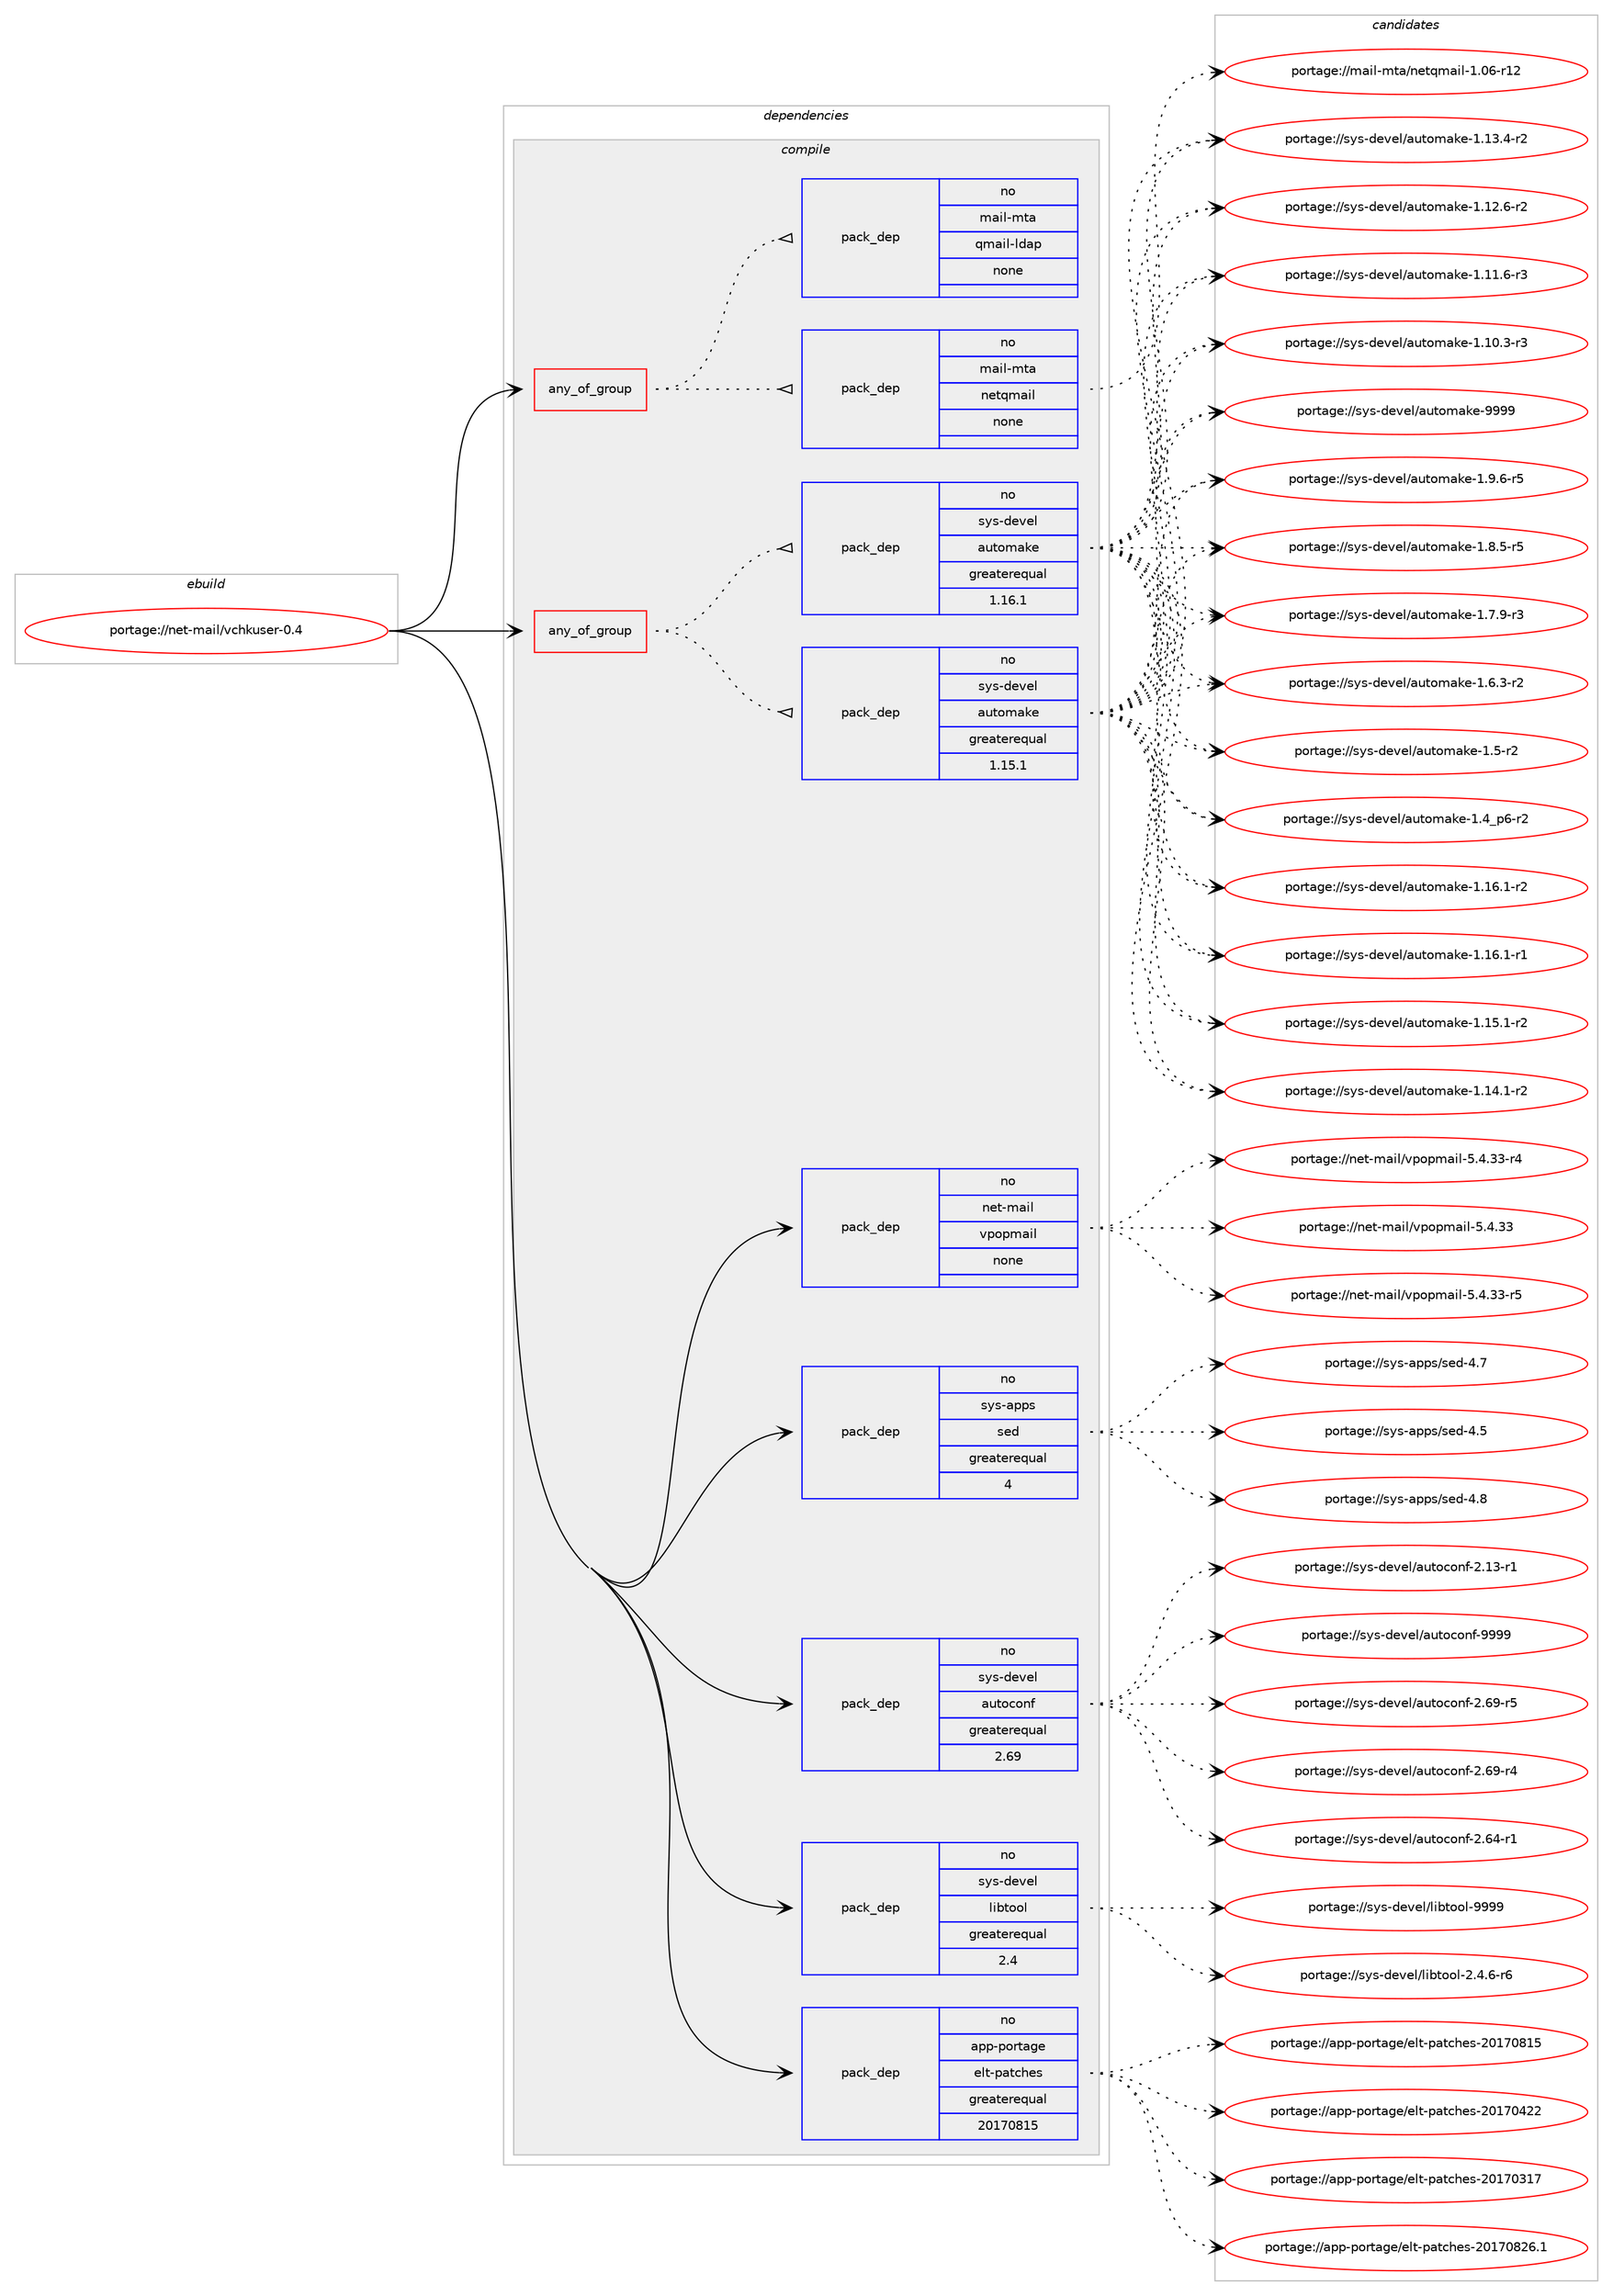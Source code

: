 digraph prolog {

# *************
# Graph options
# *************

newrank=true;
concentrate=true;
compound=true;
graph [rankdir=LR,fontname=Helvetica,fontsize=10,ranksep=1.5];#, ranksep=2.5, nodesep=0.2];
edge  [arrowhead=vee];
node  [fontname=Helvetica,fontsize=10];

# **********
# The ebuild
# **********

subgraph cluster_leftcol {
color=gray;
rank=same;
label=<<i>ebuild</i>>;
id [label="portage://net-mail/vchkuser-0.4", color=red, width=4, href="../net-mail/vchkuser-0.4.svg"];
}

# ****************
# The dependencies
# ****************

subgraph cluster_midcol {
color=gray;
label=<<i>dependencies</i>>;
subgraph cluster_compile {
fillcolor="#eeeeee";
style=filled;
label=<<i>compile</i>>;
subgraph any1937 {
dependency117750 [label=<<TABLE BORDER="0" CELLBORDER="1" CELLSPACING="0" CELLPADDING="4"><TR><TD CELLPADDING="10">any_of_group</TD></TR></TABLE>>, shape=none, color=red];subgraph pack91330 {
dependency117751 [label=<<TABLE BORDER="0" CELLBORDER="1" CELLSPACING="0" CELLPADDING="4" WIDTH="220"><TR><TD ROWSPAN="6" CELLPADDING="30">pack_dep</TD></TR><TR><TD WIDTH="110">no</TD></TR><TR><TD>mail-mta</TD></TR><TR><TD>netqmail</TD></TR><TR><TD>none</TD></TR><TR><TD></TD></TR></TABLE>>, shape=none, color=blue];
}
dependency117750:e -> dependency117751:w [weight=20,style="dotted",arrowhead="oinv"];
subgraph pack91331 {
dependency117752 [label=<<TABLE BORDER="0" CELLBORDER="1" CELLSPACING="0" CELLPADDING="4" WIDTH="220"><TR><TD ROWSPAN="6" CELLPADDING="30">pack_dep</TD></TR><TR><TD WIDTH="110">no</TD></TR><TR><TD>mail-mta</TD></TR><TR><TD>qmail-ldap</TD></TR><TR><TD>none</TD></TR><TR><TD></TD></TR></TABLE>>, shape=none, color=blue];
}
dependency117750:e -> dependency117752:w [weight=20,style="dotted",arrowhead="oinv"];
}
id:e -> dependency117750:w [weight=20,style="solid",arrowhead="vee"];
subgraph any1938 {
dependency117753 [label=<<TABLE BORDER="0" CELLBORDER="1" CELLSPACING="0" CELLPADDING="4"><TR><TD CELLPADDING="10">any_of_group</TD></TR></TABLE>>, shape=none, color=red];subgraph pack91332 {
dependency117754 [label=<<TABLE BORDER="0" CELLBORDER="1" CELLSPACING="0" CELLPADDING="4" WIDTH="220"><TR><TD ROWSPAN="6" CELLPADDING="30">pack_dep</TD></TR><TR><TD WIDTH="110">no</TD></TR><TR><TD>sys-devel</TD></TR><TR><TD>automake</TD></TR><TR><TD>greaterequal</TD></TR><TR><TD>1.16.1</TD></TR></TABLE>>, shape=none, color=blue];
}
dependency117753:e -> dependency117754:w [weight=20,style="dotted",arrowhead="oinv"];
subgraph pack91333 {
dependency117755 [label=<<TABLE BORDER="0" CELLBORDER="1" CELLSPACING="0" CELLPADDING="4" WIDTH="220"><TR><TD ROWSPAN="6" CELLPADDING="30">pack_dep</TD></TR><TR><TD WIDTH="110">no</TD></TR><TR><TD>sys-devel</TD></TR><TR><TD>automake</TD></TR><TR><TD>greaterequal</TD></TR><TR><TD>1.15.1</TD></TR></TABLE>>, shape=none, color=blue];
}
dependency117753:e -> dependency117755:w [weight=20,style="dotted",arrowhead="oinv"];
}
id:e -> dependency117753:w [weight=20,style="solid",arrowhead="vee"];
subgraph pack91334 {
dependency117756 [label=<<TABLE BORDER="0" CELLBORDER="1" CELLSPACING="0" CELLPADDING="4" WIDTH="220"><TR><TD ROWSPAN="6" CELLPADDING="30">pack_dep</TD></TR><TR><TD WIDTH="110">no</TD></TR><TR><TD>app-portage</TD></TR><TR><TD>elt-patches</TD></TR><TR><TD>greaterequal</TD></TR><TR><TD>20170815</TD></TR></TABLE>>, shape=none, color=blue];
}
id:e -> dependency117756:w [weight=20,style="solid",arrowhead="vee"];
subgraph pack91335 {
dependency117757 [label=<<TABLE BORDER="0" CELLBORDER="1" CELLSPACING="0" CELLPADDING="4" WIDTH="220"><TR><TD ROWSPAN="6" CELLPADDING="30">pack_dep</TD></TR><TR><TD WIDTH="110">no</TD></TR><TR><TD>net-mail</TD></TR><TR><TD>vpopmail</TD></TR><TR><TD>none</TD></TR><TR><TD></TD></TR></TABLE>>, shape=none, color=blue];
}
id:e -> dependency117757:w [weight=20,style="solid",arrowhead="vee"];
subgraph pack91336 {
dependency117758 [label=<<TABLE BORDER="0" CELLBORDER="1" CELLSPACING="0" CELLPADDING="4" WIDTH="220"><TR><TD ROWSPAN="6" CELLPADDING="30">pack_dep</TD></TR><TR><TD WIDTH="110">no</TD></TR><TR><TD>sys-apps</TD></TR><TR><TD>sed</TD></TR><TR><TD>greaterequal</TD></TR><TR><TD>4</TD></TR></TABLE>>, shape=none, color=blue];
}
id:e -> dependency117758:w [weight=20,style="solid",arrowhead="vee"];
subgraph pack91337 {
dependency117759 [label=<<TABLE BORDER="0" CELLBORDER="1" CELLSPACING="0" CELLPADDING="4" WIDTH="220"><TR><TD ROWSPAN="6" CELLPADDING="30">pack_dep</TD></TR><TR><TD WIDTH="110">no</TD></TR><TR><TD>sys-devel</TD></TR><TR><TD>autoconf</TD></TR><TR><TD>greaterequal</TD></TR><TR><TD>2.69</TD></TR></TABLE>>, shape=none, color=blue];
}
id:e -> dependency117759:w [weight=20,style="solid",arrowhead="vee"];
subgraph pack91338 {
dependency117760 [label=<<TABLE BORDER="0" CELLBORDER="1" CELLSPACING="0" CELLPADDING="4" WIDTH="220"><TR><TD ROWSPAN="6" CELLPADDING="30">pack_dep</TD></TR><TR><TD WIDTH="110">no</TD></TR><TR><TD>sys-devel</TD></TR><TR><TD>libtool</TD></TR><TR><TD>greaterequal</TD></TR><TR><TD>2.4</TD></TR></TABLE>>, shape=none, color=blue];
}
id:e -> dependency117760:w [weight=20,style="solid",arrowhead="vee"];
}
subgraph cluster_compileandrun {
fillcolor="#eeeeee";
style=filled;
label=<<i>compile and run</i>>;
}
subgraph cluster_run {
fillcolor="#eeeeee";
style=filled;
label=<<i>run</i>>;
}
}

# **************
# The candidates
# **************

subgraph cluster_choices {
rank=same;
color=gray;
label=<<i>candidates</i>>;

subgraph choice91330 {
color=black;
nodesep=1;
choice10997105108451091169747110101116113109971051084549464854451144950 [label="portage://mail-mta/netqmail-1.06-r12", color=red, width=4,href="../mail-mta/netqmail-1.06-r12.svg"];
dependency117751:e -> choice10997105108451091169747110101116113109971051084549464854451144950:w [style=dotted,weight="100"];
}
subgraph choice91331 {
color=black;
nodesep=1;
}
subgraph choice91332 {
color=black;
nodesep=1;
choice115121115451001011181011084797117116111109971071014557575757 [label="portage://sys-devel/automake-9999", color=red, width=4,href="../sys-devel/automake-9999.svg"];
choice115121115451001011181011084797117116111109971071014549465746544511453 [label="portage://sys-devel/automake-1.9.6-r5", color=red, width=4,href="../sys-devel/automake-1.9.6-r5.svg"];
choice115121115451001011181011084797117116111109971071014549465646534511453 [label="portage://sys-devel/automake-1.8.5-r5", color=red, width=4,href="../sys-devel/automake-1.8.5-r5.svg"];
choice115121115451001011181011084797117116111109971071014549465546574511451 [label="portage://sys-devel/automake-1.7.9-r3", color=red, width=4,href="../sys-devel/automake-1.7.9-r3.svg"];
choice115121115451001011181011084797117116111109971071014549465446514511450 [label="portage://sys-devel/automake-1.6.3-r2", color=red, width=4,href="../sys-devel/automake-1.6.3-r2.svg"];
choice11512111545100101118101108479711711611110997107101454946534511450 [label="portage://sys-devel/automake-1.5-r2", color=red, width=4,href="../sys-devel/automake-1.5-r2.svg"];
choice115121115451001011181011084797117116111109971071014549465295112544511450 [label="portage://sys-devel/automake-1.4_p6-r2", color=red, width=4,href="../sys-devel/automake-1.4_p6-r2.svg"];
choice11512111545100101118101108479711711611110997107101454946495446494511450 [label="portage://sys-devel/automake-1.16.1-r2", color=red, width=4,href="../sys-devel/automake-1.16.1-r2.svg"];
choice11512111545100101118101108479711711611110997107101454946495446494511449 [label="portage://sys-devel/automake-1.16.1-r1", color=red, width=4,href="../sys-devel/automake-1.16.1-r1.svg"];
choice11512111545100101118101108479711711611110997107101454946495346494511450 [label="portage://sys-devel/automake-1.15.1-r2", color=red, width=4,href="../sys-devel/automake-1.15.1-r2.svg"];
choice11512111545100101118101108479711711611110997107101454946495246494511450 [label="portage://sys-devel/automake-1.14.1-r2", color=red, width=4,href="../sys-devel/automake-1.14.1-r2.svg"];
choice11512111545100101118101108479711711611110997107101454946495146524511450 [label="portage://sys-devel/automake-1.13.4-r2", color=red, width=4,href="../sys-devel/automake-1.13.4-r2.svg"];
choice11512111545100101118101108479711711611110997107101454946495046544511450 [label="portage://sys-devel/automake-1.12.6-r2", color=red, width=4,href="../sys-devel/automake-1.12.6-r2.svg"];
choice11512111545100101118101108479711711611110997107101454946494946544511451 [label="portage://sys-devel/automake-1.11.6-r3", color=red, width=4,href="../sys-devel/automake-1.11.6-r3.svg"];
choice11512111545100101118101108479711711611110997107101454946494846514511451 [label="portage://sys-devel/automake-1.10.3-r3", color=red, width=4,href="../sys-devel/automake-1.10.3-r3.svg"];
dependency117754:e -> choice115121115451001011181011084797117116111109971071014557575757:w [style=dotted,weight="100"];
dependency117754:e -> choice115121115451001011181011084797117116111109971071014549465746544511453:w [style=dotted,weight="100"];
dependency117754:e -> choice115121115451001011181011084797117116111109971071014549465646534511453:w [style=dotted,weight="100"];
dependency117754:e -> choice115121115451001011181011084797117116111109971071014549465546574511451:w [style=dotted,weight="100"];
dependency117754:e -> choice115121115451001011181011084797117116111109971071014549465446514511450:w [style=dotted,weight="100"];
dependency117754:e -> choice11512111545100101118101108479711711611110997107101454946534511450:w [style=dotted,weight="100"];
dependency117754:e -> choice115121115451001011181011084797117116111109971071014549465295112544511450:w [style=dotted,weight="100"];
dependency117754:e -> choice11512111545100101118101108479711711611110997107101454946495446494511450:w [style=dotted,weight="100"];
dependency117754:e -> choice11512111545100101118101108479711711611110997107101454946495446494511449:w [style=dotted,weight="100"];
dependency117754:e -> choice11512111545100101118101108479711711611110997107101454946495346494511450:w [style=dotted,weight="100"];
dependency117754:e -> choice11512111545100101118101108479711711611110997107101454946495246494511450:w [style=dotted,weight="100"];
dependency117754:e -> choice11512111545100101118101108479711711611110997107101454946495146524511450:w [style=dotted,weight="100"];
dependency117754:e -> choice11512111545100101118101108479711711611110997107101454946495046544511450:w [style=dotted,weight="100"];
dependency117754:e -> choice11512111545100101118101108479711711611110997107101454946494946544511451:w [style=dotted,weight="100"];
dependency117754:e -> choice11512111545100101118101108479711711611110997107101454946494846514511451:w [style=dotted,weight="100"];
}
subgraph choice91333 {
color=black;
nodesep=1;
choice115121115451001011181011084797117116111109971071014557575757 [label="portage://sys-devel/automake-9999", color=red, width=4,href="../sys-devel/automake-9999.svg"];
choice115121115451001011181011084797117116111109971071014549465746544511453 [label="portage://sys-devel/automake-1.9.6-r5", color=red, width=4,href="../sys-devel/automake-1.9.6-r5.svg"];
choice115121115451001011181011084797117116111109971071014549465646534511453 [label="portage://sys-devel/automake-1.8.5-r5", color=red, width=4,href="../sys-devel/automake-1.8.5-r5.svg"];
choice115121115451001011181011084797117116111109971071014549465546574511451 [label="portage://sys-devel/automake-1.7.9-r3", color=red, width=4,href="../sys-devel/automake-1.7.9-r3.svg"];
choice115121115451001011181011084797117116111109971071014549465446514511450 [label="portage://sys-devel/automake-1.6.3-r2", color=red, width=4,href="../sys-devel/automake-1.6.3-r2.svg"];
choice11512111545100101118101108479711711611110997107101454946534511450 [label="portage://sys-devel/automake-1.5-r2", color=red, width=4,href="../sys-devel/automake-1.5-r2.svg"];
choice115121115451001011181011084797117116111109971071014549465295112544511450 [label="portage://sys-devel/automake-1.4_p6-r2", color=red, width=4,href="../sys-devel/automake-1.4_p6-r2.svg"];
choice11512111545100101118101108479711711611110997107101454946495446494511450 [label="portage://sys-devel/automake-1.16.1-r2", color=red, width=4,href="../sys-devel/automake-1.16.1-r2.svg"];
choice11512111545100101118101108479711711611110997107101454946495446494511449 [label="portage://sys-devel/automake-1.16.1-r1", color=red, width=4,href="../sys-devel/automake-1.16.1-r1.svg"];
choice11512111545100101118101108479711711611110997107101454946495346494511450 [label="portage://sys-devel/automake-1.15.1-r2", color=red, width=4,href="../sys-devel/automake-1.15.1-r2.svg"];
choice11512111545100101118101108479711711611110997107101454946495246494511450 [label="portage://sys-devel/automake-1.14.1-r2", color=red, width=4,href="../sys-devel/automake-1.14.1-r2.svg"];
choice11512111545100101118101108479711711611110997107101454946495146524511450 [label="portage://sys-devel/automake-1.13.4-r2", color=red, width=4,href="../sys-devel/automake-1.13.4-r2.svg"];
choice11512111545100101118101108479711711611110997107101454946495046544511450 [label="portage://sys-devel/automake-1.12.6-r2", color=red, width=4,href="../sys-devel/automake-1.12.6-r2.svg"];
choice11512111545100101118101108479711711611110997107101454946494946544511451 [label="portage://sys-devel/automake-1.11.6-r3", color=red, width=4,href="../sys-devel/automake-1.11.6-r3.svg"];
choice11512111545100101118101108479711711611110997107101454946494846514511451 [label="portage://sys-devel/automake-1.10.3-r3", color=red, width=4,href="../sys-devel/automake-1.10.3-r3.svg"];
dependency117755:e -> choice115121115451001011181011084797117116111109971071014557575757:w [style=dotted,weight="100"];
dependency117755:e -> choice115121115451001011181011084797117116111109971071014549465746544511453:w [style=dotted,weight="100"];
dependency117755:e -> choice115121115451001011181011084797117116111109971071014549465646534511453:w [style=dotted,weight="100"];
dependency117755:e -> choice115121115451001011181011084797117116111109971071014549465546574511451:w [style=dotted,weight="100"];
dependency117755:e -> choice115121115451001011181011084797117116111109971071014549465446514511450:w [style=dotted,weight="100"];
dependency117755:e -> choice11512111545100101118101108479711711611110997107101454946534511450:w [style=dotted,weight="100"];
dependency117755:e -> choice115121115451001011181011084797117116111109971071014549465295112544511450:w [style=dotted,weight="100"];
dependency117755:e -> choice11512111545100101118101108479711711611110997107101454946495446494511450:w [style=dotted,weight="100"];
dependency117755:e -> choice11512111545100101118101108479711711611110997107101454946495446494511449:w [style=dotted,weight="100"];
dependency117755:e -> choice11512111545100101118101108479711711611110997107101454946495346494511450:w [style=dotted,weight="100"];
dependency117755:e -> choice11512111545100101118101108479711711611110997107101454946495246494511450:w [style=dotted,weight="100"];
dependency117755:e -> choice11512111545100101118101108479711711611110997107101454946495146524511450:w [style=dotted,weight="100"];
dependency117755:e -> choice11512111545100101118101108479711711611110997107101454946495046544511450:w [style=dotted,weight="100"];
dependency117755:e -> choice11512111545100101118101108479711711611110997107101454946494946544511451:w [style=dotted,weight="100"];
dependency117755:e -> choice11512111545100101118101108479711711611110997107101454946494846514511451:w [style=dotted,weight="100"];
}
subgraph choice91334 {
color=black;
nodesep=1;
choice971121124511211111411697103101471011081164511297116991041011154550484955485650544649 [label="portage://app-portage/elt-patches-20170826.1", color=red, width=4,href="../app-portage/elt-patches-20170826.1.svg"];
choice97112112451121111141169710310147101108116451129711699104101115455048495548564953 [label="portage://app-portage/elt-patches-20170815", color=red, width=4,href="../app-portage/elt-patches-20170815.svg"];
choice97112112451121111141169710310147101108116451129711699104101115455048495548525050 [label="portage://app-portage/elt-patches-20170422", color=red, width=4,href="../app-portage/elt-patches-20170422.svg"];
choice97112112451121111141169710310147101108116451129711699104101115455048495548514955 [label="portage://app-portage/elt-patches-20170317", color=red, width=4,href="../app-portage/elt-patches-20170317.svg"];
dependency117756:e -> choice971121124511211111411697103101471011081164511297116991041011154550484955485650544649:w [style=dotted,weight="100"];
dependency117756:e -> choice97112112451121111141169710310147101108116451129711699104101115455048495548564953:w [style=dotted,weight="100"];
dependency117756:e -> choice97112112451121111141169710310147101108116451129711699104101115455048495548525050:w [style=dotted,weight="100"];
dependency117756:e -> choice97112112451121111141169710310147101108116451129711699104101115455048495548514955:w [style=dotted,weight="100"];
}
subgraph choice91335 {
color=black;
nodesep=1;
choice11010111645109971051084711811211111210997105108455346524651514511453 [label="portage://net-mail/vpopmail-5.4.33-r5", color=red, width=4,href="../net-mail/vpopmail-5.4.33-r5.svg"];
choice11010111645109971051084711811211111210997105108455346524651514511452 [label="portage://net-mail/vpopmail-5.4.33-r4", color=red, width=4,href="../net-mail/vpopmail-5.4.33-r4.svg"];
choice1101011164510997105108471181121111121099710510845534652465151 [label="portage://net-mail/vpopmail-5.4.33", color=red, width=4,href="../net-mail/vpopmail-5.4.33.svg"];
dependency117757:e -> choice11010111645109971051084711811211111210997105108455346524651514511453:w [style=dotted,weight="100"];
dependency117757:e -> choice11010111645109971051084711811211111210997105108455346524651514511452:w [style=dotted,weight="100"];
dependency117757:e -> choice1101011164510997105108471181121111121099710510845534652465151:w [style=dotted,weight="100"];
}
subgraph choice91336 {
color=black;
nodesep=1;
choice11512111545971121121154711510110045524656 [label="portage://sys-apps/sed-4.8", color=red, width=4,href="../sys-apps/sed-4.8.svg"];
choice11512111545971121121154711510110045524655 [label="portage://sys-apps/sed-4.7", color=red, width=4,href="../sys-apps/sed-4.7.svg"];
choice11512111545971121121154711510110045524653 [label="portage://sys-apps/sed-4.5", color=red, width=4,href="../sys-apps/sed-4.5.svg"];
dependency117758:e -> choice11512111545971121121154711510110045524656:w [style=dotted,weight="100"];
dependency117758:e -> choice11512111545971121121154711510110045524655:w [style=dotted,weight="100"];
dependency117758:e -> choice11512111545971121121154711510110045524653:w [style=dotted,weight="100"];
}
subgraph choice91337 {
color=black;
nodesep=1;
choice115121115451001011181011084797117116111991111101024557575757 [label="portage://sys-devel/autoconf-9999", color=red, width=4,href="../sys-devel/autoconf-9999.svg"];
choice1151211154510010111810110847971171161119911111010245504654574511453 [label="portage://sys-devel/autoconf-2.69-r5", color=red, width=4,href="../sys-devel/autoconf-2.69-r5.svg"];
choice1151211154510010111810110847971171161119911111010245504654574511452 [label="portage://sys-devel/autoconf-2.69-r4", color=red, width=4,href="../sys-devel/autoconf-2.69-r4.svg"];
choice1151211154510010111810110847971171161119911111010245504654524511449 [label="portage://sys-devel/autoconf-2.64-r1", color=red, width=4,href="../sys-devel/autoconf-2.64-r1.svg"];
choice1151211154510010111810110847971171161119911111010245504649514511449 [label="portage://sys-devel/autoconf-2.13-r1", color=red, width=4,href="../sys-devel/autoconf-2.13-r1.svg"];
dependency117759:e -> choice115121115451001011181011084797117116111991111101024557575757:w [style=dotted,weight="100"];
dependency117759:e -> choice1151211154510010111810110847971171161119911111010245504654574511453:w [style=dotted,weight="100"];
dependency117759:e -> choice1151211154510010111810110847971171161119911111010245504654574511452:w [style=dotted,weight="100"];
dependency117759:e -> choice1151211154510010111810110847971171161119911111010245504654524511449:w [style=dotted,weight="100"];
dependency117759:e -> choice1151211154510010111810110847971171161119911111010245504649514511449:w [style=dotted,weight="100"];
}
subgraph choice91338 {
color=black;
nodesep=1;
choice1151211154510010111810110847108105981161111111084557575757 [label="portage://sys-devel/libtool-9999", color=red, width=4,href="../sys-devel/libtool-9999.svg"];
choice1151211154510010111810110847108105981161111111084550465246544511454 [label="portage://sys-devel/libtool-2.4.6-r6", color=red, width=4,href="../sys-devel/libtool-2.4.6-r6.svg"];
dependency117760:e -> choice1151211154510010111810110847108105981161111111084557575757:w [style=dotted,weight="100"];
dependency117760:e -> choice1151211154510010111810110847108105981161111111084550465246544511454:w [style=dotted,weight="100"];
}
}

}
